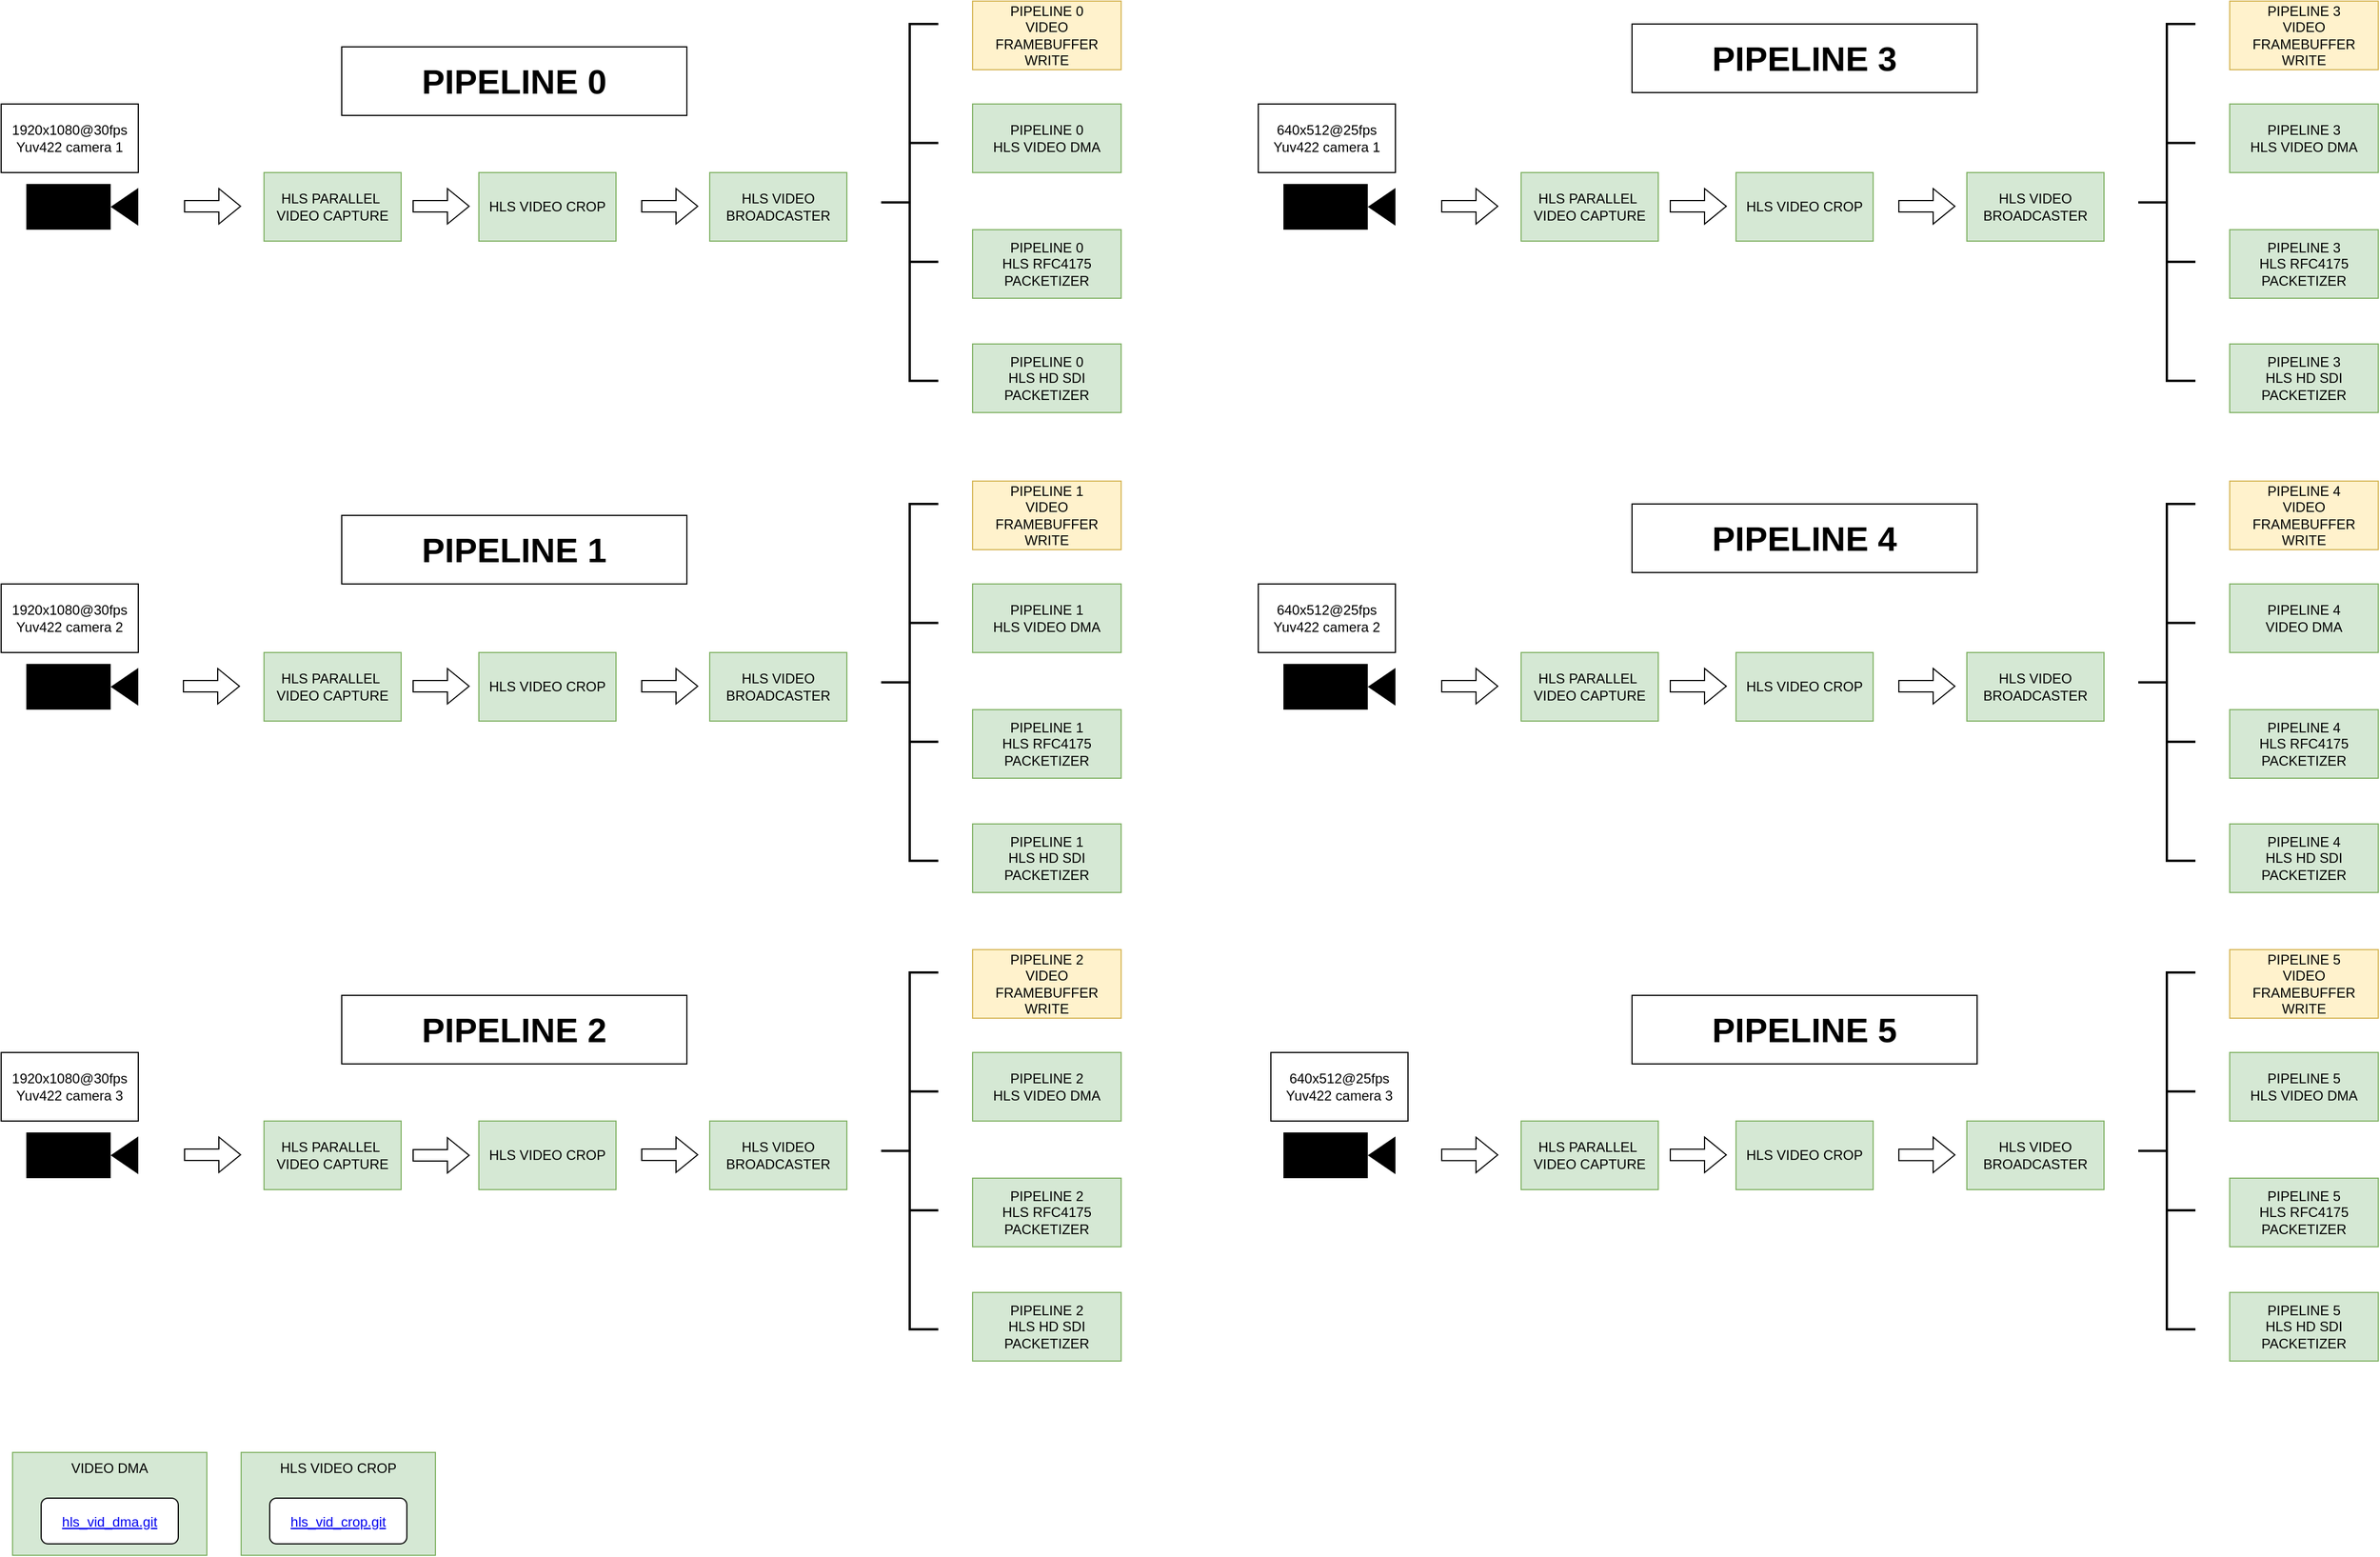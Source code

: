 <mxfile version="24.5.3" type="github" pages="2">
  <diagram name="Video Capture Pipelines" id="6-lmW0DENHbqFQVKjy48">
    <mxGraphModel dx="1673" dy="893" grid="1" gridSize="10" guides="1" tooltips="1" connect="1" arrows="1" fold="1" page="1" pageScale="1" pageWidth="800" pageHeight="700" math="0" shadow="0">
      <root>
        <mxCell id="0" />
        <mxCell id="1" parent="0" />
        <mxCell id="lLXELXfUWVYyEncKYgsI-1" value="1920x1080@30fps Yuv422 camera 1" style="rounded=0;whiteSpace=wrap;html=1;" vertex="1" parent="1">
          <mxGeometry x="30" y="110" width="120" height="60" as="geometry" />
        </mxCell>
        <mxCell id="lLXELXfUWVYyEncKYgsI-3" value="" style="shape=mxgraph.signs.tech.video_camera;html=1;pointerEvents=1;fillColor=#000000;strokeColor=none;verticalLabelPosition=bottom;verticalAlign=top;align=center;" vertex="1" parent="1">
          <mxGeometry x="52" y="180" width="98" height="40" as="geometry" />
        </mxCell>
        <mxCell id="lLXELXfUWVYyEncKYgsI-4" value="HLS PARALLEL&amp;nbsp;&lt;div&gt;VIDEO CAPTURE&lt;/div&gt;" style="rounded=0;whiteSpace=wrap;html=1;fillColor=#d5e8d4;strokeColor=#82b366;" vertex="1" parent="1">
          <mxGeometry x="260" y="170" width="120" height="60" as="geometry" />
        </mxCell>
        <mxCell id="lLXELXfUWVYyEncKYgsI-5" value="HLS VIDEO CROP" style="rounded=0;whiteSpace=wrap;html=1;fillColor=#d5e8d4;strokeColor=#82b366;" vertex="1" parent="1">
          <mxGeometry x="448" y="170" width="120" height="60" as="geometry" />
        </mxCell>
        <mxCell id="lLXELXfUWVYyEncKYgsI-8" value="HLS VIDEO BROADCASTER" style="rounded=0;whiteSpace=wrap;html=1;fillColor=#d5e8d4;strokeColor=#82b366;" vertex="1" parent="1">
          <mxGeometry x="650" y="170" width="120" height="60" as="geometry" />
        </mxCell>
        <mxCell id="lLXELXfUWVYyEncKYgsI-9" value="PIPELINE 0&lt;div&gt;VIDEO FRAMEBUFFER WRITE&lt;/div&gt;" style="rounded=0;whiteSpace=wrap;html=1;fillColor=#fff2cc;strokeColor=#d6b656;" vertex="1" parent="1">
          <mxGeometry x="880" y="20" width="130" height="60" as="geometry" />
        </mxCell>
        <mxCell id="lLXELXfUWVYyEncKYgsI-69" value="PIPELINE 0&lt;div&gt;HLS VIDEO DMA&lt;/div&gt;" style="rounded=0;whiteSpace=wrap;html=1;fillColor=#d5e8d4;strokeColor=#82b366;" vertex="1" parent="1">
          <mxGeometry x="880" y="110" width="130" height="60" as="geometry" />
        </mxCell>
        <mxCell id="lLXELXfUWVYyEncKYgsI-93" value="PIPELINE 0&lt;div&gt;HLS RFC4175 PACKETIZER&lt;/div&gt;" style="rounded=0;whiteSpace=wrap;html=1;fillColor=#d5e8d4;strokeColor=#82b366;" vertex="1" parent="1">
          <mxGeometry x="880" y="220" width="130" height="60" as="geometry" />
        </mxCell>
        <mxCell id="lLXELXfUWVYyEncKYgsI-94" value="PIPELINE 0&lt;div&gt;HLS HD SDI&lt;/div&gt;&lt;div&gt;PACKETIZER&lt;/div&gt;" style="rounded=0;whiteSpace=wrap;html=1;fillColor=#d5e8d4;strokeColor=#82b366;" vertex="1" parent="1">
          <mxGeometry x="880" y="320" width="130" height="60" as="geometry" />
        </mxCell>
        <mxCell id="lLXELXfUWVYyEncKYgsI-99" value="" style="strokeWidth=2;html=1;shape=stencil(rVXLbsMgEPwarhWGumqOEU2PvfTQM3FojRKDhWnS/n0xG6t+x8FIltDOmpmdZRGIsirnpUAEK14IRF8QIVultOVWauVg4gC35JDaPEN4gTDBGGJelSKzAJ65kXx/EpCprNFHcZEHe6WQKhdG2jpLdwhv3T/1R1mmlXIkTrbqZFp5R8alcnvxD5DhhxRkfq8xRKVTKIQVpoP+O3wDAJHXYKVkmdJ7gFLXUaN7S+njfqUkTGm3WmnhKa0WWnpIE0KUOWRqLCnb8+z4ZfS3OoyWV/J65AeJJl3os2jVjfFYi8atNxQnqVoUaWwGGkDR9xHCEaGMHsVTBCchHBHK6FFsIjiZ5/BDP5hdj04MPGWf2oiZmwBvwIziXVela+YxXd3TeYrxfty05rcN+uJReHE98Ac=);align=left;labelPosition=right;pointerEvents=1;fillStyle=auto;" vertex="1" parent="1">
          <mxGeometry x="800" y="40" width="50" height="340" as="geometry" />
        </mxCell>
        <mxCell id="lLXELXfUWVYyEncKYgsI-110" value="1920x1080@30fps Yuv422 camera 2" style="rounded=0;whiteSpace=wrap;html=1;" vertex="1" parent="1">
          <mxGeometry x="30" y="530" width="120" height="60" as="geometry" />
        </mxCell>
        <mxCell id="lLXELXfUWVYyEncKYgsI-111" value="" style="shape=mxgraph.signs.tech.video_camera;html=1;pointerEvents=1;fillColor=#000000;strokeColor=none;verticalLabelPosition=bottom;verticalAlign=top;align=center;" vertex="1" parent="1">
          <mxGeometry x="52" y="600" width="98" height="40" as="geometry" />
        </mxCell>
        <mxCell id="lLXELXfUWVYyEncKYgsI-112" value="HLS PARALLEL&amp;nbsp;&lt;div&gt;VIDEO CAPTURE&lt;/div&gt;" style="rounded=0;whiteSpace=wrap;html=1;fillColor=#d5e8d4;strokeColor=#82b366;" vertex="1" parent="1">
          <mxGeometry x="260" y="590" width="120" height="60" as="geometry" />
        </mxCell>
        <mxCell id="lLXELXfUWVYyEncKYgsI-113" value="HLS VIDEO CROP" style="rounded=0;whiteSpace=wrap;html=1;fillColor=#d5e8d4;strokeColor=#82b366;" vertex="1" parent="1">
          <mxGeometry x="448" y="590" width="120" height="60" as="geometry" />
        </mxCell>
        <mxCell id="lLXELXfUWVYyEncKYgsI-114" value="HLS VIDEO BROADCASTER" style="rounded=0;whiteSpace=wrap;html=1;fillColor=#d5e8d4;strokeColor=#82b366;" vertex="1" parent="1">
          <mxGeometry x="650" y="590" width="120" height="60" as="geometry" />
        </mxCell>
        <mxCell id="lLXELXfUWVYyEncKYgsI-115" value="PIPELINE 1&lt;div&gt;VIDEO FRAMEBUFFER WRITE&lt;/div&gt;" style="rounded=0;whiteSpace=wrap;html=1;fillColor=#fff2cc;strokeColor=#d6b656;" vertex="1" parent="1">
          <mxGeometry x="880" y="440" width="130" height="60" as="geometry" />
        </mxCell>
        <mxCell id="lLXELXfUWVYyEncKYgsI-116" value="PIPELINE 1&lt;div&gt;HLS VIDEO DMA&lt;/div&gt;" style="rounded=0;whiteSpace=wrap;html=1;fillColor=#d5e8d4;strokeColor=#82b366;" vertex="1" parent="1">
          <mxGeometry x="880" y="530" width="130" height="60" as="geometry" />
        </mxCell>
        <mxCell id="lLXELXfUWVYyEncKYgsI-117" value="PIPELINE 1&lt;div&gt;HLS RFC4175 PACKETIZER&lt;/div&gt;" style="rounded=0;whiteSpace=wrap;html=1;fillColor=#d5e8d4;strokeColor=#82b366;" vertex="1" parent="1">
          <mxGeometry x="880" y="640" width="130" height="60" as="geometry" />
        </mxCell>
        <mxCell id="lLXELXfUWVYyEncKYgsI-118" value="PIPELINE 1&lt;div&gt;HLS HD SDI&lt;/div&gt;&lt;div&gt;PACKETIZER&lt;/div&gt;" style="rounded=0;whiteSpace=wrap;html=1;fillColor=#d5e8d4;strokeColor=#82b366;" vertex="1" parent="1">
          <mxGeometry x="880" y="740" width="130" height="60" as="geometry" />
        </mxCell>
        <mxCell id="lLXELXfUWVYyEncKYgsI-119" value="" style="strokeWidth=2;html=1;shape=stencil(rVXLbsMgEPwarhWGumqOEU2PvfTQM3FojRKDhWnS/n0xG6t+x8FIltDOmpmdZRGIsirnpUAEK14IRF8QIVultOVWauVg4gC35JDaPEN4gTDBGGJelSKzAJ65kXx/EpCprNFHcZEHe6WQKhdG2jpLdwhv3T/1R1mmlXIkTrbqZFp5R8alcnvxD5DhhxRkfq8xRKVTKIQVpoP+O3wDAJHXYKVkmdJ7gFLXUaN7S+njfqUkTGm3WmnhKa0WWnpIE0KUOWRqLCnb8+z4ZfS3OoyWV/J65AeJJl3os2jVjfFYi8atNxQnqVoUaWwGGkDR9xHCEaGMHsVTBCchHBHK6FFsIjiZ5/BDP5hdj04MPGWf2oiZmwBvwIziXVela+YxXd3TeYrxfty05rcN+uJReHE98Ac=);align=left;labelPosition=right;pointerEvents=1;fillStyle=auto;" vertex="1" parent="1">
          <mxGeometry x="800" y="460" width="50" height="340" as="geometry" />
        </mxCell>
        <mxCell id="lLXELXfUWVYyEncKYgsI-120" value="1920x1080@30fps Yuv422 camera 3" style="rounded=0;whiteSpace=wrap;html=1;" vertex="1" parent="1">
          <mxGeometry x="30" y="940" width="120" height="60" as="geometry" />
        </mxCell>
        <mxCell id="lLXELXfUWVYyEncKYgsI-121" value="" style="shape=mxgraph.signs.tech.video_camera;html=1;pointerEvents=1;fillColor=#000000;strokeColor=none;verticalLabelPosition=bottom;verticalAlign=top;align=center;" vertex="1" parent="1">
          <mxGeometry x="52" y="1010" width="98" height="40" as="geometry" />
        </mxCell>
        <mxCell id="lLXELXfUWVYyEncKYgsI-122" value="HLS PARALLEL&amp;nbsp;&lt;div&gt;VIDEO CAPTURE&lt;/div&gt;" style="rounded=0;whiteSpace=wrap;html=1;fillColor=#d5e8d4;strokeColor=#82b366;" vertex="1" parent="1">
          <mxGeometry x="260" y="1000" width="120" height="60" as="geometry" />
        </mxCell>
        <mxCell id="lLXELXfUWVYyEncKYgsI-123" value="HLS VIDEO CROP" style="rounded=0;whiteSpace=wrap;html=1;fillColor=#d5e8d4;strokeColor=#82b366;" vertex="1" parent="1">
          <mxGeometry x="448" y="1000" width="120" height="60" as="geometry" />
        </mxCell>
        <mxCell id="lLXELXfUWVYyEncKYgsI-124" value="HLS VIDEO BROADCASTER" style="rounded=0;whiteSpace=wrap;html=1;fillColor=#d5e8d4;strokeColor=#82b366;" vertex="1" parent="1">
          <mxGeometry x="650" y="1000" width="120" height="60" as="geometry" />
        </mxCell>
        <mxCell id="lLXELXfUWVYyEncKYgsI-125" value="PIPELINE 2&lt;div&gt;&lt;div&gt;VIDEO FRAMEBUFFER WRITE&lt;/div&gt;&lt;/div&gt;" style="rounded=0;whiteSpace=wrap;html=1;fillColor=#fff2cc;strokeColor=#d6b656;" vertex="1" parent="1">
          <mxGeometry x="880" y="850" width="130" height="60" as="geometry" />
        </mxCell>
        <mxCell id="lLXELXfUWVYyEncKYgsI-126" value="PIPELINE 2&lt;div&gt;HLS VIDEO DMA&lt;/div&gt;" style="rounded=0;whiteSpace=wrap;html=1;fillColor=#d5e8d4;strokeColor=#82b366;" vertex="1" parent="1">
          <mxGeometry x="880" y="940" width="130" height="60" as="geometry" />
        </mxCell>
        <mxCell id="lLXELXfUWVYyEncKYgsI-127" value="PIPELINE 2&lt;div&gt;HLS RFC4175 PACKETIZER&lt;/div&gt;" style="rounded=0;whiteSpace=wrap;html=1;fillColor=#d5e8d4;strokeColor=#82b366;" vertex="1" parent="1">
          <mxGeometry x="880" y="1050" width="130" height="60" as="geometry" />
        </mxCell>
        <mxCell id="lLXELXfUWVYyEncKYgsI-128" value="PIPELINE 2&lt;div&gt;HLS HD SDI&lt;/div&gt;&lt;div&gt;PACKETIZER&lt;/div&gt;" style="rounded=0;whiteSpace=wrap;html=1;fillColor=#d5e8d4;strokeColor=#82b366;" vertex="1" parent="1">
          <mxGeometry x="880" y="1150" width="130" height="60" as="geometry" />
        </mxCell>
        <mxCell id="lLXELXfUWVYyEncKYgsI-129" value="" style="strokeWidth=2;html=1;shape=stencil(rVXLbsMgEPwarhWGumqOEU2PvfTQM3FojRKDhWnS/n0xG6t+x8FIltDOmpmdZRGIsirnpUAEK14IRF8QIVultOVWauVg4gC35JDaPEN4gTDBGGJelSKzAJ65kXx/EpCprNFHcZEHe6WQKhdG2jpLdwhv3T/1R1mmlXIkTrbqZFp5R8alcnvxD5DhhxRkfq8xRKVTKIQVpoP+O3wDAJHXYKVkmdJ7gFLXUaN7S+njfqUkTGm3WmnhKa0WWnpIE0KUOWRqLCnb8+z4ZfS3OoyWV/J65AeJJl3os2jVjfFYi8atNxQnqVoUaWwGGkDR9xHCEaGMHsVTBCchHBHK6FFsIjiZ5/BDP5hdj04MPGWf2oiZmwBvwIziXVela+YxXd3TeYrxfty05rcN+uJReHE98Ac=);align=left;labelPosition=right;pointerEvents=1;fillStyle=auto;" vertex="1" parent="1">
          <mxGeometry x="800" y="870" width="50" height="340" as="geometry" />
        </mxCell>
        <mxCell id="sBRdFK5-tUxbkBPfUME3-1" value="640x512@25fps Yuv422 camera 1" style="rounded=0;whiteSpace=wrap;html=1;" vertex="1" parent="1">
          <mxGeometry x="1130" y="110" width="120" height="60" as="geometry" />
        </mxCell>
        <mxCell id="sBRdFK5-tUxbkBPfUME3-2" value="" style="shape=mxgraph.signs.tech.video_camera;html=1;pointerEvents=1;fillColor=#000000;strokeColor=none;verticalLabelPosition=bottom;verticalAlign=top;align=center;" vertex="1" parent="1">
          <mxGeometry x="1152" y="180" width="98" height="40" as="geometry" />
        </mxCell>
        <mxCell id="sBRdFK5-tUxbkBPfUME3-3" value="HLS PARALLEL&amp;nbsp;&lt;div&gt;VIDEO CAPTURE&lt;/div&gt;" style="rounded=0;whiteSpace=wrap;html=1;fillColor=#d5e8d4;strokeColor=#82b366;" vertex="1" parent="1">
          <mxGeometry x="1360" y="170" width="120" height="60" as="geometry" />
        </mxCell>
        <mxCell id="sBRdFK5-tUxbkBPfUME3-4" value="HLS VIDEO CROP" style="rounded=0;whiteSpace=wrap;html=1;fillColor=#d5e8d4;strokeColor=#82b366;" vertex="1" parent="1">
          <mxGeometry x="1548" y="170" width="120" height="60" as="geometry" />
        </mxCell>
        <mxCell id="sBRdFK5-tUxbkBPfUME3-5" value="HLS VIDEO BROADCASTER" style="rounded=0;whiteSpace=wrap;html=1;fillColor=#d5e8d4;strokeColor=#82b366;" vertex="1" parent="1">
          <mxGeometry x="1750" y="170" width="120" height="60" as="geometry" />
        </mxCell>
        <mxCell id="sBRdFK5-tUxbkBPfUME3-6" value="PIPELINE 3&lt;div&gt;VIDEO FRAMEBUFFER WRITE&lt;/div&gt;" style="rounded=0;whiteSpace=wrap;html=1;fillColor=#fff2cc;strokeColor=#d6b656;" vertex="1" parent="1">
          <mxGeometry x="1980" y="20" width="130" height="60" as="geometry" />
        </mxCell>
        <mxCell id="sBRdFK5-tUxbkBPfUME3-7" value="PIPELINE 3&lt;div&gt;HLS VIDEO DMA&lt;/div&gt;" style="rounded=0;whiteSpace=wrap;html=1;fillColor=#d5e8d4;strokeColor=#82b366;" vertex="1" parent="1">
          <mxGeometry x="1980" y="110" width="130" height="60" as="geometry" />
        </mxCell>
        <mxCell id="sBRdFK5-tUxbkBPfUME3-8" value="PIPELINE 3&lt;div&gt;HLS RFC4175 PACKETIZER&lt;/div&gt;" style="rounded=0;whiteSpace=wrap;html=1;fillColor=#d5e8d4;strokeColor=#82b366;" vertex="1" parent="1">
          <mxGeometry x="1980" y="220" width="130" height="60" as="geometry" />
        </mxCell>
        <mxCell id="sBRdFK5-tUxbkBPfUME3-9" value="PIPELINE 3&lt;div&gt;HLS HD SDI&lt;/div&gt;&lt;div&gt;PACKETIZER&lt;/div&gt;" style="rounded=0;whiteSpace=wrap;html=1;fillColor=#d5e8d4;strokeColor=#82b366;" vertex="1" parent="1">
          <mxGeometry x="1980" y="320" width="130" height="60" as="geometry" />
        </mxCell>
        <mxCell id="sBRdFK5-tUxbkBPfUME3-10" value="" style="strokeWidth=2;html=1;shape=stencil(rVXLbsMgEPwarhWGumqOEU2PvfTQM3FojRKDhWnS/n0xG6t+x8FIltDOmpmdZRGIsirnpUAEK14IRF8QIVultOVWauVg4gC35JDaPEN4gTDBGGJelSKzAJ65kXx/EpCprNFHcZEHe6WQKhdG2jpLdwhv3T/1R1mmlXIkTrbqZFp5R8alcnvxD5DhhxRkfq8xRKVTKIQVpoP+O3wDAJHXYKVkmdJ7gFLXUaN7S+njfqUkTGm3WmnhKa0WWnpIE0KUOWRqLCnb8+z4ZfS3OoyWV/J65AeJJl3os2jVjfFYi8atNxQnqVoUaWwGGkDR9xHCEaGMHsVTBCchHBHK6FFsIjiZ5/BDP5hdj04MPGWf2oiZmwBvwIziXVela+YxXd3TeYrxfty05rcN+uJReHE98Ac=);align=left;labelPosition=right;pointerEvents=1;fillStyle=auto;" vertex="1" parent="1">
          <mxGeometry x="1900" y="40" width="50" height="340" as="geometry" />
        </mxCell>
        <mxCell id="sBRdFK5-tUxbkBPfUME3-21" value="640x512@25fps Yuv422 camera 2" style="rounded=0;whiteSpace=wrap;html=1;" vertex="1" parent="1">
          <mxGeometry x="1130" y="530" width="120" height="60" as="geometry" />
        </mxCell>
        <mxCell id="sBRdFK5-tUxbkBPfUME3-22" value="" style="shape=mxgraph.signs.tech.video_camera;html=1;pointerEvents=1;fillColor=#000000;strokeColor=none;verticalLabelPosition=bottom;verticalAlign=top;align=center;" vertex="1" parent="1">
          <mxGeometry x="1152" y="600" width="98" height="40" as="geometry" />
        </mxCell>
        <mxCell id="sBRdFK5-tUxbkBPfUME3-23" value="HLS PARALLEL&amp;nbsp;&lt;div&gt;VIDEO CAPTURE&lt;/div&gt;" style="rounded=0;whiteSpace=wrap;html=1;fillColor=#d5e8d4;strokeColor=#82b366;" vertex="1" parent="1">
          <mxGeometry x="1360" y="590" width="120" height="60" as="geometry" />
        </mxCell>
        <mxCell id="sBRdFK5-tUxbkBPfUME3-24" value="HLS VIDEO CROP" style="rounded=0;whiteSpace=wrap;html=1;fillColor=#d5e8d4;strokeColor=#82b366;" vertex="1" parent="1">
          <mxGeometry x="1548" y="590" width="120" height="60" as="geometry" />
        </mxCell>
        <mxCell id="sBRdFK5-tUxbkBPfUME3-25" value="HLS VIDEO BROADCASTER" style="rounded=0;whiteSpace=wrap;html=1;fillColor=#d5e8d4;strokeColor=#82b366;" vertex="1" parent="1">
          <mxGeometry x="1750" y="590" width="120" height="60" as="geometry" />
        </mxCell>
        <mxCell id="sBRdFK5-tUxbkBPfUME3-26" value="PIPELINE 4&lt;div&gt;VIDEO FRAMEBUFFER WRITE&lt;/div&gt;" style="rounded=0;whiteSpace=wrap;html=1;fillColor=#fff2cc;strokeColor=#d6b656;" vertex="1" parent="1">
          <mxGeometry x="1980" y="440" width="130" height="60" as="geometry" />
        </mxCell>
        <mxCell id="sBRdFK5-tUxbkBPfUME3-27" value="PIPELINE 4&lt;div&gt;VIDEO DMA&lt;/div&gt;" style="rounded=0;whiteSpace=wrap;html=1;fillColor=#d5e8d4;strokeColor=#82b366;" vertex="1" parent="1">
          <mxGeometry x="1980" y="530" width="130" height="60" as="geometry" />
        </mxCell>
        <mxCell id="sBRdFK5-tUxbkBPfUME3-28" value="PIPELINE 4&lt;div&gt;HLS RFC4175 PACKETIZER&lt;/div&gt;" style="rounded=0;whiteSpace=wrap;html=1;fillColor=#d5e8d4;strokeColor=#82b366;" vertex="1" parent="1">
          <mxGeometry x="1980" y="640" width="130" height="60" as="geometry" />
        </mxCell>
        <mxCell id="sBRdFK5-tUxbkBPfUME3-29" value="PIPELINE 4&lt;div&gt;HLS HD SDI&lt;/div&gt;&lt;div&gt;PACKETIZER&lt;/div&gt;" style="rounded=0;whiteSpace=wrap;html=1;fillColor=#d5e8d4;strokeColor=#82b366;" vertex="1" parent="1">
          <mxGeometry x="1980" y="740" width="130" height="60" as="geometry" />
        </mxCell>
        <mxCell id="sBRdFK5-tUxbkBPfUME3-30" value="" style="strokeWidth=2;html=1;shape=stencil(rVXLbsMgEPwarhWGumqOEU2PvfTQM3FojRKDhWnS/n0xG6t+x8FIltDOmpmdZRGIsirnpUAEK14IRF8QIVultOVWauVg4gC35JDaPEN4gTDBGGJelSKzAJ65kXx/EpCprNFHcZEHe6WQKhdG2jpLdwhv3T/1R1mmlXIkTrbqZFp5R8alcnvxD5DhhxRkfq8xRKVTKIQVpoP+O3wDAJHXYKVkmdJ7gFLXUaN7S+njfqUkTGm3WmnhKa0WWnpIE0KUOWRqLCnb8+z4ZfS3OoyWV/J65AeJJl3os2jVjfFYi8atNxQnqVoUaWwGGkDR9xHCEaGMHsVTBCchHBHK6FFsIjiZ5/BDP5hdj04MPGWf2oiZmwBvwIziXVela+YxXd3TeYrxfty05rcN+uJReHE98Ac=);align=left;labelPosition=right;pointerEvents=1;fillStyle=auto;" vertex="1" parent="1">
          <mxGeometry x="1900" y="460" width="50" height="340" as="geometry" />
        </mxCell>
        <mxCell id="sBRdFK5-tUxbkBPfUME3-31" value="" style="shape=mxgraph.signs.tech.video_camera;html=1;pointerEvents=1;fillColor=#000000;strokeColor=none;verticalLabelPosition=bottom;verticalAlign=top;align=center;" vertex="1" parent="1">
          <mxGeometry x="1152" y="1010" width="98" height="40" as="geometry" />
        </mxCell>
        <mxCell id="sBRdFK5-tUxbkBPfUME3-32" value="HLS PARALLEL&amp;nbsp;&lt;div&gt;VIDEO CAPTURE&lt;/div&gt;" style="rounded=0;whiteSpace=wrap;html=1;fillColor=#d5e8d4;strokeColor=#82b366;" vertex="1" parent="1">
          <mxGeometry x="1360" y="1000" width="120" height="60" as="geometry" />
        </mxCell>
        <mxCell id="sBRdFK5-tUxbkBPfUME3-33" value="HLS VIDEO CROP" style="rounded=0;whiteSpace=wrap;html=1;fillColor=#d5e8d4;strokeColor=#82b366;" vertex="1" parent="1">
          <mxGeometry x="1548" y="1000" width="120" height="60" as="geometry" />
        </mxCell>
        <mxCell id="sBRdFK5-tUxbkBPfUME3-34" value="HLS VIDEO BROADCASTER" style="rounded=0;whiteSpace=wrap;html=1;fillColor=#d5e8d4;strokeColor=#82b366;" vertex="1" parent="1">
          <mxGeometry x="1750" y="1000" width="120" height="60" as="geometry" />
        </mxCell>
        <mxCell id="sBRdFK5-tUxbkBPfUME3-35" value="PIPELINE 5&lt;div&gt;VIDEO&lt;/div&gt;&lt;div&gt;FRAMEBUFFER WRITE&lt;/div&gt;" style="rounded=0;whiteSpace=wrap;html=1;fillColor=#fff2cc;strokeColor=#d6b656;" vertex="1" parent="1">
          <mxGeometry x="1980" y="850" width="130" height="60" as="geometry" />
        </mxCell>
        <mxCell id="sBRdFK5-tUxbkBPfUME3-36" value="PIPELINE 5&lt;div&gt;HLS VIDEO DMA&lt;/div&gt;" style="rounded=0;whiteSpace=wrap;html=1;fillColor=#d5e8d4;strokeColor=#82b366;" vertex="1" parent="1">
          <mxGeometry x="1980" y="940" width="130" height="60" as="geometry" />
        </mxCell>
        <mxCell id="sBRdFK5-tUxbkBPfUME3-37" value="PIPELINE 5&lt;div&gt;HLS RFC4175 PACKETIZER&lt;/div&gt;" style="rounded=0;whiteSpace=wrap;html=1;fillColor=#d5e8d4;strokeColor=#82b366;" vertex="1" parent="1">
          <mxGeometry x="1980" y="1050" width="130" height="60" as="geometry" />
        </mxCell>
        <mxCell id="sBRdFK5-tUxbkBPfUME3-38" value="PIPELINE 5&lt;div&gt;HLS HD SDI&lt;/div&gt;&lt;div&gt;PACKETIZER&lt;/div&gt;" style="rounded=0;whiteSpace=wrap;html=1;fillColor=#d5e8d4;strokeColor=#82b366;" vertex="1" parent="1">
          <mxGeometry x="1980" y="1150" width="130" height="60" as="geometry" />
        </mxCell>
        <mxCell id="sBRdFK5-tUxbkBPfUME3-39" value="" style="strokeWidth=2;html=1;shape=stencil(rVXLbsMgEPwarhWGumqOEU2PvfTQM3FojRKDhWnS/n0xG6t+x8FIltDOmpmdZRGIsirnpUAEK14IRF8QIVultOVWauVg4gC35JDaPEN4gTDBGGJelSKzAJ65kXx/EpCprNFHcZEHe6WQKhdG2jpLdwhv3T/1R1mmlXIkTrbqZFp5R8alcnvxD5DhhxRkfq8xRKVTKIQVpoP+O3wDAJHXYKVkmdJ7gFLXUaN7S+njfqUkTGm3WmnhKa0WWnpIE0KUOWRqLCnb8+z4ZfS3OoyWV/J65AeJJl3os2jVjfFYi8atNxQnqVoUaWwGGkDR9xHCEaGMHsVTBCchHBHK6FFsIjiZ5/BDP5hdj04MPGWf2oiZmwBvwIziXVela+YxXd3TeYrxfty05rcN+uJReHE98Ac=);align=left;labelPosition=right;pointerEvents=1;fillStyle=auto;" vertex="1" parent="1">
          <mxGeometry x="1900" y="870" width="50" height="340" as="geometry" />
        </mxCell>
        <mxCell id="sBRdFK5-tUxbkBPfUME3-40" value="640x512@25fps Yuv422 camera 3" style="rounded=0;whiteSpace=wrap;html=1;" vertex="1" parent="1">
          <mxGeometry x="1141" y="940" width="120" height="60" as="geometry" />
        </mxCell>
        <mxCell id="sBRdFK5-tUxbkBPfUME3-42" value="PIPELINE 0" style="rounded=0;whiteSpace=wrap;html=1;fontStyle=1;fontSize=30;" vertex="1" parent="1">
          <mxGeometry x="328" y="60" width="302" height="60" as="geometry" />
        </mxCell>
        <mxCell id="sBRdFK5-tUxbkBPfUME3-43" value="PIPELINE 1" style="rounded=0;whiteSpace=wrap;html=1;fontStyle=1;fontSize=30;" vertex="1" parent="1">
          <mxGeometry x="328" y="470" width="302" height="60" as="geometry" />
        </mxCell>
        <mxCell id="sBRdFK5-tUxbkBPfUME3-44" value="PIPELINE 2" style="rounded=0;whiteSpace=wrap;html=1;fontStyle=1;fontSize=30;" vertex="1" parent="1">
          <mxGeometry x="328" y="890" width="302" height="60" as="geometry" />
        </mxCell>
        <mxCell id="sBRdFK5-tUxbkBPfUME3-45" value="PIPELINE 3" style="rounded=0;whiteSpace=wrap;html=1;fontStyle=1;fontSize=30;" vertex="1" parent="1">
          <mxGeometry x="1457" y="40" width="302" height="60" as="geometry" />
        </mxCell>
        <mxCell id="sBRdFK5-tUxbkBPfUME3-46" value="PIPELINE 4" style="rounded=0;whiteSpace=wrap;html=1;fontStyle=1;fontSize=30;" vertex="1" parent="1">
          <mxGeometry x="1457" y="460" width="302" height="60" as="geometry" />
        </mxCell>
        <mxCell id="sBRdFK5-tUxbkBPfUME3-47" value="PIPELINE 5" style="rounded=0;whiteSpace=wrap;html=1;fontStyle=1;fontSize=30;" vertex="1" parent="1">
          <mxGeometry x="1457" y="890" width="302" height="60" as="geometry" />
        </mxCell>
        <mxCell id="sBRdFK5-tUxbkBPfUME3-48" value="" style="shape=flexArrow;endArrow=classic;html=1;rounded=0;" edge="1" parent="1">
          <mxGeometry width="50" height="50" relative="1" as="geometry">
            <mxPoint x="190" y="199.5" as="sourcePoint" />
            <mxPoint x="240" y="199.5" as="targetPoint" />
          </mxGeometry>
        </mxCell>
        <mxCell id="sBRdFK5-tUxbkBPfUME3-49" value="" style="shape=flexArrow;endArrow=classic;html=1;rounded=0;" edge="1" parent="1">
          <mxGeometry width="50" height="50" relative="1" as="geometry">
            <mxPoint x="390" y="199.5" as="sourcePoint" />
            <mxPoint x="440" y="199.5" as="targetPoint" />
          </mxGeometry>
        </mxCell>
        <mxCell id="sBRdFK5-tUxbkBPfUME3-50" value="" style="shape=flexArrow;endArrow=classic;html=1;rounded=0;" edge="1" parent="1">
          <mxGeometry width="50" height="50" relative="1" as="geometry">
            <mxPoint x="590" y="199.5" as="sourcePoint" />
            <mxPoint x="640" y="199.5" as="targetPoint" />
          </mxGeometry>
        </mxCell>
        <mxCell id="sBRdFK5-tUxbkBPfUME3-51" value="" style="shape=flexArrow;endArrow=classic;html=1;rounded=0;" edge="1" parent="1">
          <mxGeometry width="50" height="50" relative="1" as="geometry">
            <mxPoint x="189" y="619.5" as="sourcePoint" />
            <mxPoint x="239" y="619.5" as="targetPoint" />
          </mxGeometry>
        </mxCell>
        <mxCell id="sBRdFK5-tUxbkBPfUME3-52" value="" style="shape=flexArrow;endArrow=classic;html=1;rounded=0;" edge="1" parent="1">
          <mxGeometry width="50" height="50" relative="1" as="geometry">
            <mxPoint x="390" y="619.5" as="sourcePoint" />
            <mxPoint x="440" y="619.5" as="targetPoint" />
          </mxGeometry>
        </mxCell>
        <mxCell id="sBRdFK5-tUxbkBPfUME3-53" value="" style="shape=flexArrow;endArrow=classic;html=1;rounded=0;" edge="1" parent="1">
          <mxGeometry width="50" height="50" relative="1" as="geometry">
            <mxPoint x="590" y="619.5" as="sourcePoint" />
            <mxPoint x="640" y="619.5" as="targetPoint" />
          </mxGeometry>
        </mxCell>
        <mxCell id="sBRdFK5-tUxbkBPfUME3-54" value="" style="shape=flexArrow;endArrow=classic;html=1;rounded=0;" edge="1" parent="1">
          <mxGeometry width="50" height="50" relative="1" as="geometry">
            <mxPoint x="190" y="1029.5" as="sourcePoint" />
            <mxPoint x="240" y="1029.5" as="targetPoint" />
          </mxGeometry>
        </mxCell>
        <mxCell id="sBRdFK5-tUxbkBPfUME3-55" value="" style="shape=flexArrow;endArrow=classic;html=1;rounded=0;" edge="1" parent="1">
          <mxGeometry width="50" height="50" relative="1" as="geometry">
            <mxPoint x="390" y="1030" as="sourcePoint" />
            <mxPoint x="440" y="1030" as="targetPoint" />
          </mxGeometry>
        </mxCell>
        <mxCell id="sBRdFK5-tUxbkBPfUME3-56" value="" style="shape=flexArrow;endArrow=classic;html=1;rounded=0;" edge="1" parent="1">
          <mxGeometry width="50" height="50" relative="1" as="geometry">
            <mxPoint x="590" y="1029.5" as="sourcePoint" />
            <mxPoint x="640" y="1029.5" as="targetPoint" />
          </mxGeometry>
        </mxCell>
        <mxCell id="sBRdFK5-tUxbkBPfUME3-57" value="" style="shape=flexArrow;endArrow=classic;html=1;rounded=0;" edge="1" parent="1">
          <mxGeometry width="50" height="50" relative="1" as="geometry">
            <mxPoint x="1290" y="199.55" as="sourcePoint" />
            <mxPoint x="1340" y="199.55" as="targetPoint" />
          </mxGeometry>
        </mxCell>
        <mxCell id="sBRdFK5-tUxbkBPfUME3-58" value="" style="shape=flexArrow;endArrow=classic;html=1;rounded=0;" edge="1" parent="1">
          <mxGeometry width="50" height="50" relative="1" as="geometry">
            <mxPoint x="1490" y="199.55" as="sourcePoint" />
            <mxPoint x="1540" y="199.55" as="targetPoint" />
          </mxGeometry>
        </mxCell>
        <mxCell id="sBRdFK5-tUxbkBPfUME3-59" value="" style="shape=flexArrow;endArrow=classic;html=1;rounded=0;" edge="1" parent="1">
          <mxGeometry width="50" height="50" relative="1" as="geometry">
            <mxPoint x="1690" y="199.55" as="sourcePoint" />
            <mxPoint x="1740" y="199.55" as="targetPoint" />
          </mxGeometry>
        </mxCell>
        <mxCell id="sBRdFK5-tUxbkBPfUME3-60" value="" style="shape=flexArrow;endArrow=classic;html=1;rounded=0;" edge="1" parent="1">
          <mxGeometry width="50" height="50" relative="1" as="geometry">
            <mxPoint x="1290" y="619.47" as="sourcePoint" />
            <mxPoint x="1340" y="619.47" as="targetPoint" />
          </mxGeometry>
        </mxCell>
        <mxCell id="sBRdFK5-tUxbkBPfUME3-61" value="" style="shape=flexArrow;endArrow=classic;html=1;rounded=0;" edge="1" parent="1">
          <mxGeometry width="50" height="50" relative="1" as="geometry">
            <mxPoint x="1490" y="619.47" as="sourcePoint" />
            <mxPoint x="1540" y="619.47" as="targetPoint" />
          </mxGeometry>
        </mxCell>
        <mxCell id="sBRdFK5-tUxbkBPfUME3-62" value="" style="shape=flexArrow;endArrow=classic;html=1;rounded=0;" edge="1" parent="1">
          <mxGeometry width="50" height="50" relative="1" as="geometry">
            <mxPoint x="1690" y="619.47" as="sourcePoint" />
            <mxPoint x="1740" y="619.47" as="targetPoint" />
          </mxGeometry>
        </mxCell>
        <mxCell id="sBRdFK5-tUxbkBPfUME3-63" value="" style="shape=flexArrow;endArrow=classic;html=1;rounded=0;" edge="1" parent="1">
          <mxGeometry width="50" height="50" relative="1" as="geometry">
            <mxPoint x="1290" y="1029.64" as="sourcePoint" />
            <mxPoint x="1340" y="1029.64" as="targetPoint" />
          </mxGeometry>
        </mxCell>
        <mxCell id="sBRdFK5-tUxbkBPfUME3-64" value="" style="shape=flexArrow;endArrow=classic;html=1;rounded=0;" edge="1" parent="1">
          <mxGeometry width="50" height="50" relative="1" as="geometry">
            <mxPoint x="1490" y="1029.58" as="sourcePoint" />
            <mxPoint x="1540" y="1029.58" as="targetPoint" />
          </mxGeometry>
        </mxCell>
        <mxCell id="sBRdFK5-tUxbkBPfUME3-65" value="" style="shape=flexArrow;endArrow=classic;html=1;rounded=0;" edge="1" parent="1">
          <mxGeometry width="50" height="50" relative="1" as="geometry">
            <mxPoint x="1690" y="1029.58" as="sourcePoint" />
            <mxPoint x="1740" y="1029.58" as="targetPoint" />
          </mxGeometry>
        </mxCell>
        <mxCell id="B2pVNI5rbinglzpYVRjI-3" value="&lt;span style=&quot;background-color: initial; font-size: 12px;&quot;&gt;VIDEO DMA&lt;/span&gt;" style="rounded=0;whiteSpace=wrap;html=1;fillColor=#d5e8d4;strokeColor=#82b366;horizontal=1;fontSize=12;verticalAlign=top;" vertex="1" parent="1">
          <mxGeometry x="40" y="1290" width="170" height="90" as="geometry" />
        </mxCell>
        <UserObject label="hls_vid_dma.git" link="https://github.com/cemkayhan/hls_vid_dma.git" id="B2pVNI5rbinglzpYVRjI-5">
          <mxCell style="fontColor=#0000EE;fontStyle=4;rounded=1;overflow=hidden;spacing=10;" vertex="1" parent="1">
            <mxGeometry x="65" y="1330" width="120" height="40" as="geometry" />
          </mxCell>
        </UserObject>
        <mxCell id="B2pVNI5rbinglzpYVRjI-6" value="&lt;span style=&quot;background-color: initial; font-size: 12px;&quot;&gt;HLS VIDEO CROP&lt;/span&gt;" style="rounded=0;whiteSpace=wrap;html=1;fillColor=#d5e8d4;strokeColor=#82b366;horizontal=1;fontSize=12;verticalAlign=top;" vertex="1" parent="1">
          <mxGeometry x="240" y="1290" width="170" height="90" as="geometry" />
        </mxCell>
        <UserObject label="hls_vid_crop.git" link="https://github.com/cemkayhan/hls_vid_crop.git" id="B2pVNI5rbinglzpYVRjI-7">
          <mxCell style="fontColor=#0000EE;fontStyle=4;rounded=1;overflow=hidden;spacing=10;" vertex="1" parent="1">
            <mxGeometry x="265" y="1330" width="120" height="40" as="geometry" />
          </mxCell>
        </UserObject>
      </root>
    </mxGraphModel>
  </diagram>
  <diagram id="EXZSbk6zOyZr9hE7xJdf" name="Video Stitch">
    <mxGraphModel dx="1422" dy="759" grid="1" gridSize="10" guides="1" tooltips="1" connect="1" arrows="1" fold="1" page="1" pageScale="1" pageWidth="850" pageHeight="1100" math="0" shadow="0">
      <root>
        <mxCell id="0" />
        <mxCell id="1" parent="0" />
      </root>
    </mxGraphModel>
  </diagram>
</mxfile>
